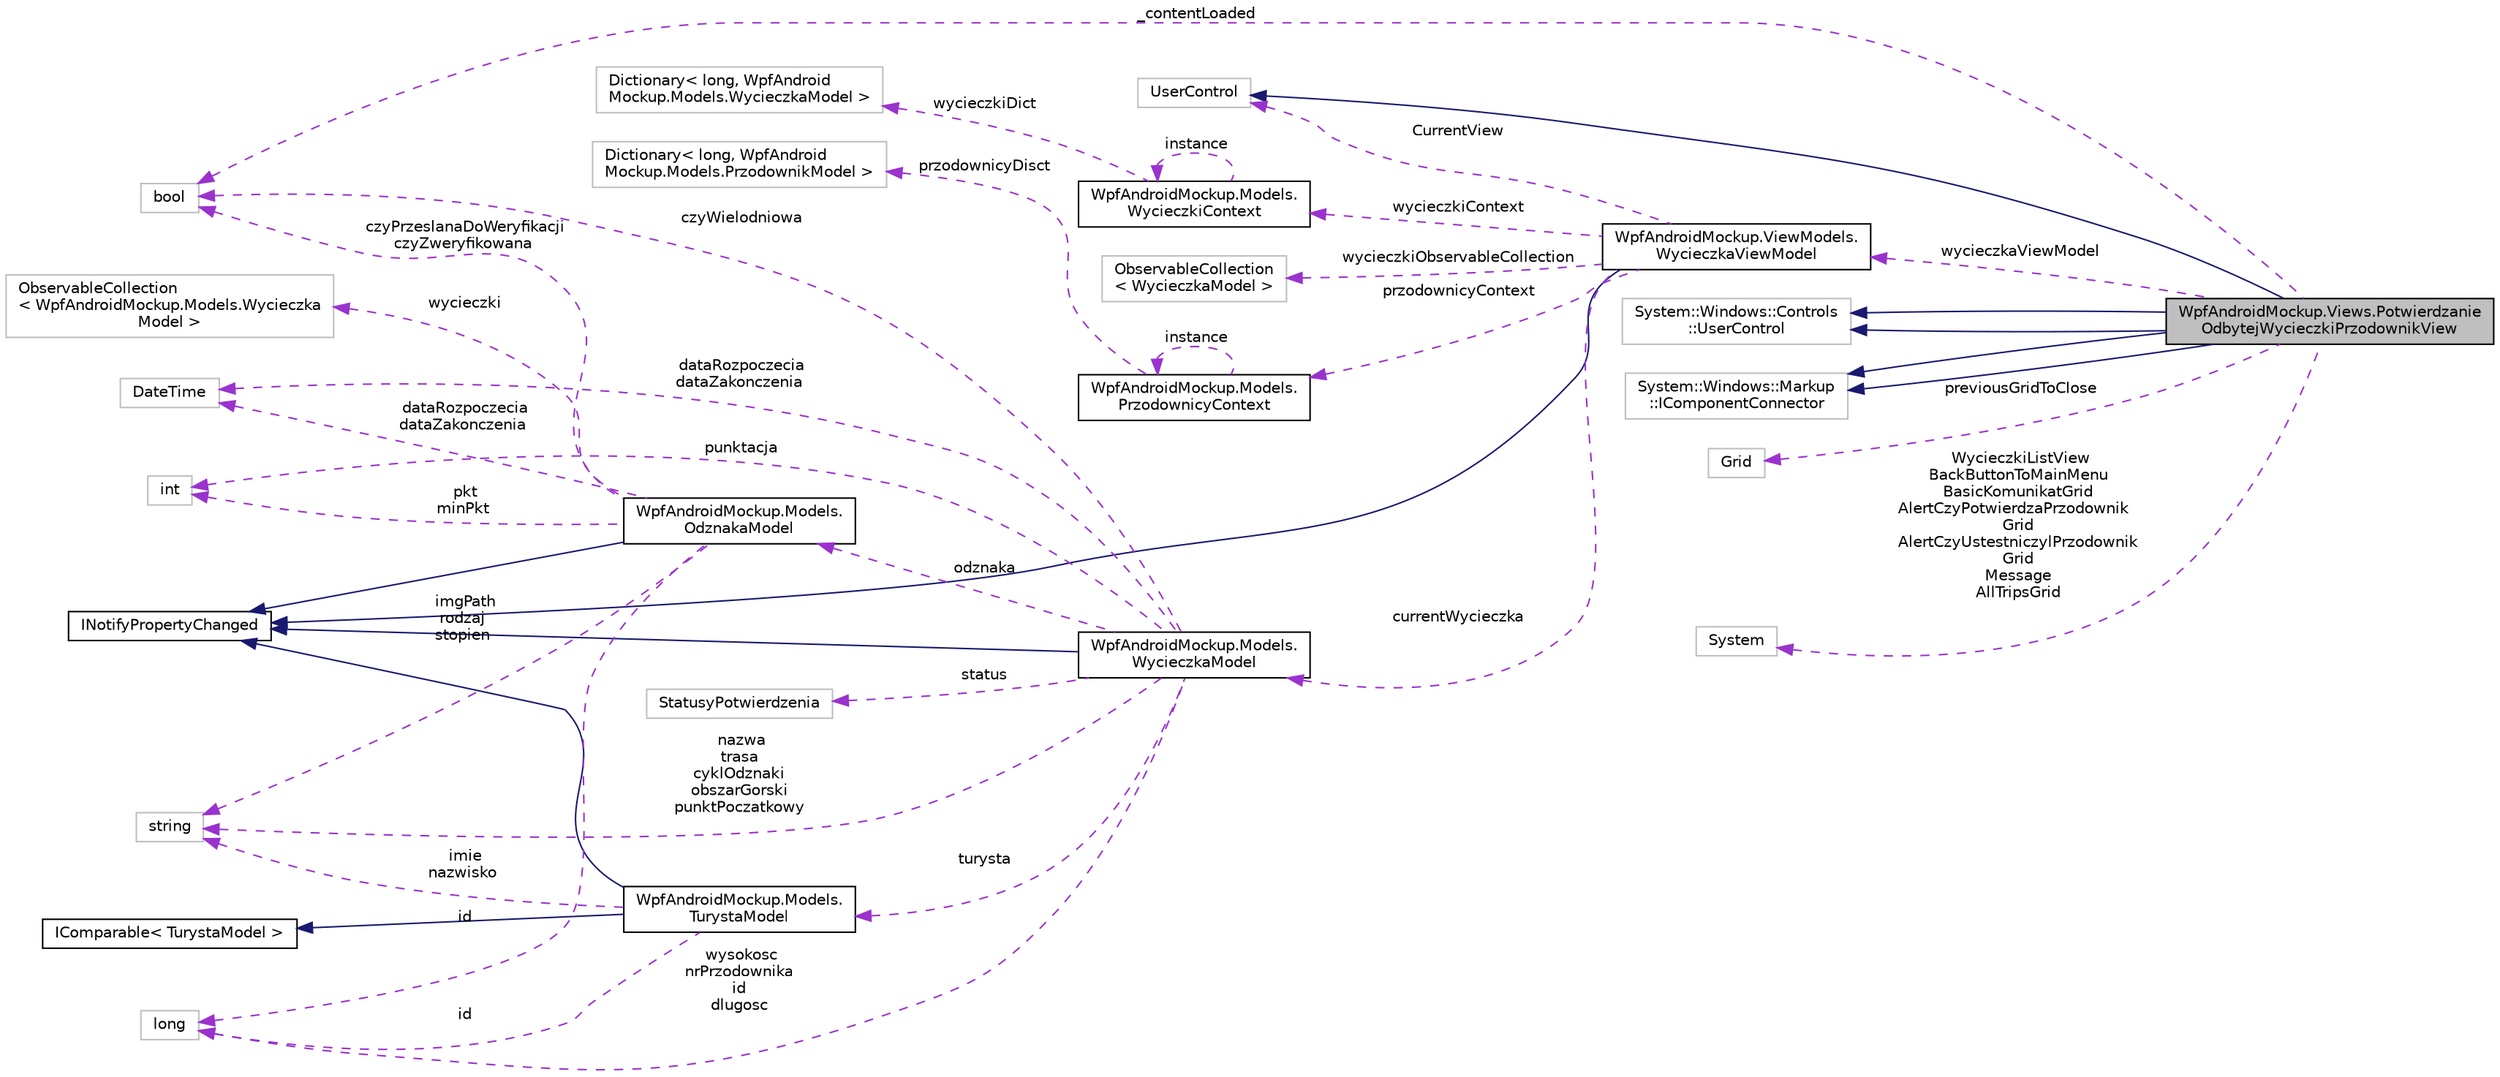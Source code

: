 digraph "WpfAndroidMockup.Views.PotwierdzanieOdbytejWycieczkiPrzodownikView"
{
 // INTERACTIVE_SVG=YES
  edge [fontname="Helvetica",fontsize="10",labelfontname="Helvetica",labelfontsize="10"];
  node [fontname="Helvetica",fontsize="10",shape=record];
  rankdir="LR";
  Node4 [label="WpfAndroidMockup.Views.Potwierdzanie\lOdbytejWycieczkiPrzodownikView",height=0.2,width=0.4,color="black", fillcolor="grey75", style="filled", fontcolor="black"];
  Node5 -> Node4 [dir="back",color="midnightblue",fontsize="10",style="solid",fontname="Helvetica"];
  Node5 [label="UserControl",height=0.2,width=0.4,color="grey75", fillcolor="white", style="filled"];
  Node6 -> Node4 [dir="back",color="midnightblue",fontsize="10",style="solid",fontname="Helvetica"];
  Node6 [label="System::Windows::Controls\l::UserControl",height=0.2,width=0.4,color="grey75", fillcolor="white", style="filled"];
  Node7 -> Node4 [dir="back",color="midnightblue",fontsize="10",style="solid",fontname="Helvetica"];
  Node7 [label="System::Windows::Markup\l::IComponentConnector",height=0.2,width=0.4,color="grey75", fillcolor="white", style="filled"];
  Node6 -> Node4 [dir="back",color="midnightblue",fontsize="10",style="solid",fontname="Helvetica"];
  Node7 -> Node4 [dir="back",color="midnightblue",fontsize="10",style="solid",fontname="Helvetica"];
  Node8 -> Node4 [dir="back",color="darkorchid3",fontsize="10",style="dashed",label=" wycieczkaViewModel" ,fontname="Helvetica"];
  Node8 [label="WpfAndroidMockup.ViewModels.\lWycieczkaViewModel",height=0.2,width=0.4,color="black", fillcolor="white", style="filled",URL="$class_wpf_android_mockup_1_1_view_models_1_1_wycieczka_view_model.html",tooltip="View model dla wycieczek "];
  Node9 -> Node8 [dir="back",color="midnightblue",fontsize="10",style="solid",fontname="Helvetica"];
  Node9 [label="INotifyPropertyChanged",height=0.2,width=0.4,color="black", fillcolor="white", style="filled",URL="$class_i_notify_property_changed.html"];
  Node10 -> Node8 [dir="back",color="darkorchid3",fontsize="10",style="dashed",label=" wycieczkiObservableCollection" ,fontname="Helvetica"];
  Node10 [label="ObservableCollection\l\< WycieczkaModel \>",height=0.2,width=0.4,color="grey75", fillcolor="white", style="filled"];
  Node11 -> Node8 [dir="back",color="darkorchid3",fontsize="10",style="dashed",label=" przodownicyContext" ,fontname="Helvetica"];
  Node11 [label="WpfAndroidMockup.Models.\lPrzodownicyContext",height=0.2,width=0.4,color="black", fillcolor="white", style="filled",URL="$class_wpf_android_mockup_1_1_models_1_1_przodownicy_context.html",tooltip="Klasa zajmująca się transformacją obiektów przodownikow otrzymanych z DAO do modeli przodownikow obsł..."];
  Node11 -> Node11 [dir="back",color="darkorchid3",fontsize="10",style="dashed",label=" instance" ,fontname="Helvetica"];
  Node12 -> Node11 [dir="back",color="darkorchid3",fontsize="10",style="dashed",label=" przodownicyDisct" ,fontname="Helvetica"];
  Node12 [label="Dictionary\< long, WpfAndroid\lMockup.Models.PrzodownikModel \>",height=0.2,width=0.4,color="grey75", fillcolor="white", style="filled"];
  Node13 -> Node8 [dir="back",color="darkorchid3",fontsize="10",style="dashed",label=" currentWycieczka" ,fontname="Helvetica"];
  Node13 [label="WpfAndroidMockup.Models.\lWycieczkaModel",height=0.2,width=0.4,color="black", fillcolor="white", style="filled",URL="$class_wpf_android_mockup_1_1_models_1_1_wycieczka_model.html",tooltip="Model Wycieczki "];
  Node9 -> Node13 [dir="back",color="midnightblue",fontsize="10",style="solid",fontname="Helvetica"];
  Node14 -> Node13 [dir="back",color="darkorchid3",fontsize="10",style="dashed",label=" nazwa\ntrasa\ncyklOdznaki\nobszarGorski\npunktPoczatkowy" ,fontname="Helvetica"];
  Node14 [label="string",height=0.2,width=0.4,color="grey75", fillcolor="white", style="filled"];
  Node15 -> Node13 [dir="back",color="darkorchid3",fontsize="10",style="dashed",label=" status" ,fontname="Helvetica"];
  Node15 [label="StatusyPotwierdzenia",height=0.2,width=0.4,color="grey75", fillcolor="white", style="filled"];
  Node16 -> Node13 [dir="back",color="darkorchid3",fontsize="10",style="dashed",label=" dataRozpoczecia\ndataZakonczenia" ,fontname="Helvetica"];
  Node16 [label="DateTime",height=0.2,width=0.4,color="grey75", fillcolor="white", style="filled"];
  Node17 -> Node13 [dir="back",color="darkorchid3",fontsize="10",style="dashed",label=" turysta" ,fontname="Helvetica"];
  Node17 [label="WpfAndroidMockup.Models.\lTurystaModel",height=0.2,width=0.4,color="black", fillcolor="white", style="filled",URL="$class_wpf_android_mockup_1_1_models_1_1_turysta_model.html",tooltip="Model turysty "];
  Node9 -> Node17 [dir="back",color="midnightblue",fontsize="10",style="solid",fontname="Helvetica"];
  Node18 -> Node17 [dir="back",color="midnightblue",fontsize="10",style="solid",fontname="Helvetica"];
  Node18 [label="IComparable\< TurystaModel \>",height=0.2,width=0.4,color="black", fillcolor="white", style="filled",URL="$class_i_comparable.html"];
  Node14 -> Node17 [dir="back",color="darkorchid3",fontsize="10",style="dashed",label=" imie\nnazwisko" ,fontname="Helvetica"];
  Node19 -> Node17 [dir="back",color="darkorchid3",fontsize="10",style="dashed",label=" id" ,fontname="Helvetica"];
  Node19 [label="long",height=0.2,width=0.4,color="grey75", fillcolor="white", style="filled"];
  Node20 -> Node13 [dir="back",color="darkorchid3",fontsize="10",style="dashed",label=" punktacja" ,fontname="Helvetica"];
  Node20 [label="int",height=0.2,width=0.4,color="grey75", fillcolor="white", style="filled"];
  Node21 -> Node13 [dir="back",color="darkorchid3",fontsize="10",style="dashed",label=" czyWielodniowa" ,fontname="Helvetica"];
  Node21 [label="bool",height=0.2,width=0.4,color="grey75", fillcolor="white", style="filled"];
  Node22 -> Node13 [dir="back",color="darkorchid3",fontsize="10",style="dashed",label=" odznaka" ,fontname="Helvetica"];
  Node22 [label="WpfAndroidMockup.Models.\lOdznakaModel",height=0.2,width=0.4,color="black", fillcolor="white", style="filled",URL="$class_wpf_android_mockup_1_1_models_1_1_odznaka_model.html",tooltip="Model odznaki "];
  Node9 -> Node22 [dir="back",color="midnightblue",fontsize="10",style="solid",fontname="Helvetica"];
  Node14 -> Node22 [dir="back",color="darkorchid3",fontsize="10",style="dashed",label=" imgPath\nrodzaj\nstopien" ,fontname="Helvetica"];
  Node16 -> Node22 [dir="back",color="darkorchid3",fontsize="10",style="dashed",label=" dataRozpoczecia\ndataZakonczenia" ,fontname="Helvetica"];
  Node23 -> Node22 [dir="back",color="darkorchid3",fontsize="10",style="dashed",label=" wycieczki" ,fontname="Helvetica"];
  Node23 [label="ObservableCollection\l\< WpfAndroidMockup.Models.Wycieczka\lModel \>",height=0.2,width=0.4,color="grey75", fillcolor="white", style="filled"];
  Node20 -> Node22 [dir="back",color="darkorchid3",fontsize="10",style="dashed",label=" pkt\nminPkt" ,fontname="Helvetica"];
  Node21 -> Node22 [dir="back",color="darkorchid3",fontsize="10",style="dashed",label=" czyPrzeslanaDoWeryfikacji\nczyZweryfikowana" ,fontname="Helvetica"];
  Node19 -> Node22 [dir="back",color="darkorchid3",fontsize="10",style="dashed",label=" id" ,fontname="Helvetica"];
  Node19 -> Node13 [dir="back",color="darkorchid3",fontsize="10",style="dashed",label=" wysokosc\nnrPrzodownika\nid\ndlugosc" ,fontname="Helvetica"];
  Node24 -> Node8 [dir="back",color="darkorchid3",fontsize="10",style="dashed",label=" wycieczkiContext" ,fontname="Helvetica"];
  Node24 [label="WpfAndroidMockup.Models.\lWycieczkiContext",height=0.2,width=0.4,color="black", fillcolor="white", style="filled",URL="$class_wpf_android_mockup_1_1_models_1_1_wycieczki_context.html",tooltip="Klasa zajmująca się transformacją obiektów wycieczek otrzymanych z DAO do modeli wycieczek obsługiwan..."];
  Node25 -> Node24 [dir="back",color="darkorchid3",fontsize="10",style="dashed",label=" wycieczkiDict" ,fontname="Helvetica"];
  Node25 [label="Dictionary\< long, WpfAndroid\lMockup.Models.WycieczkaModel \>",height=0.2,width=0.4,color="grey75", fillcolor="white", style="filled"];
  Node24 -> Node24 [dir="back",color="darkorchid3",fontsize="10",style="dashed",label=" instance" ,fontname="Helvetica"];
  Node5 -> Node8 [dir="back",color="darkorchid3",fontsize="10",style="dashed",label=" CurrentView" ,fontname="Helvetica"];
  Node26 -> Node4 [dir="back",color="darkorchid3",fontsize="10",style="dashed",label=" previousGridToClose" ,fontname="Helvetica"];
  Node26 [label="Grid",height=0.2,width=0.4,color="grey75", fillcolor="white", style="filled"];
  Node21 -> Node4 [dir="back",color="darkorchid3",fontsize="10",style="dashed",label=" _contentLoaded" ,fontname="Helvetica"];
  Node27 -> Node4 [dir="back",color="darkorchid3",fontsize="10",style="dashed",label=" WycieczkiListView\nBackButtonToMainMenu\nBasicKomunikatGrid\nAlertCzyPotwierdzaPrzodownik\lGrid\nAlertCzyUstestniczylPrzodownik\lGrid\nMessage\nAllTripsGrid" ,fontname="Helvetica"];
  Node27 [label="System",height=0.2,width=0.4,color="grey75", fillcolor="white", style="filled"];
}
